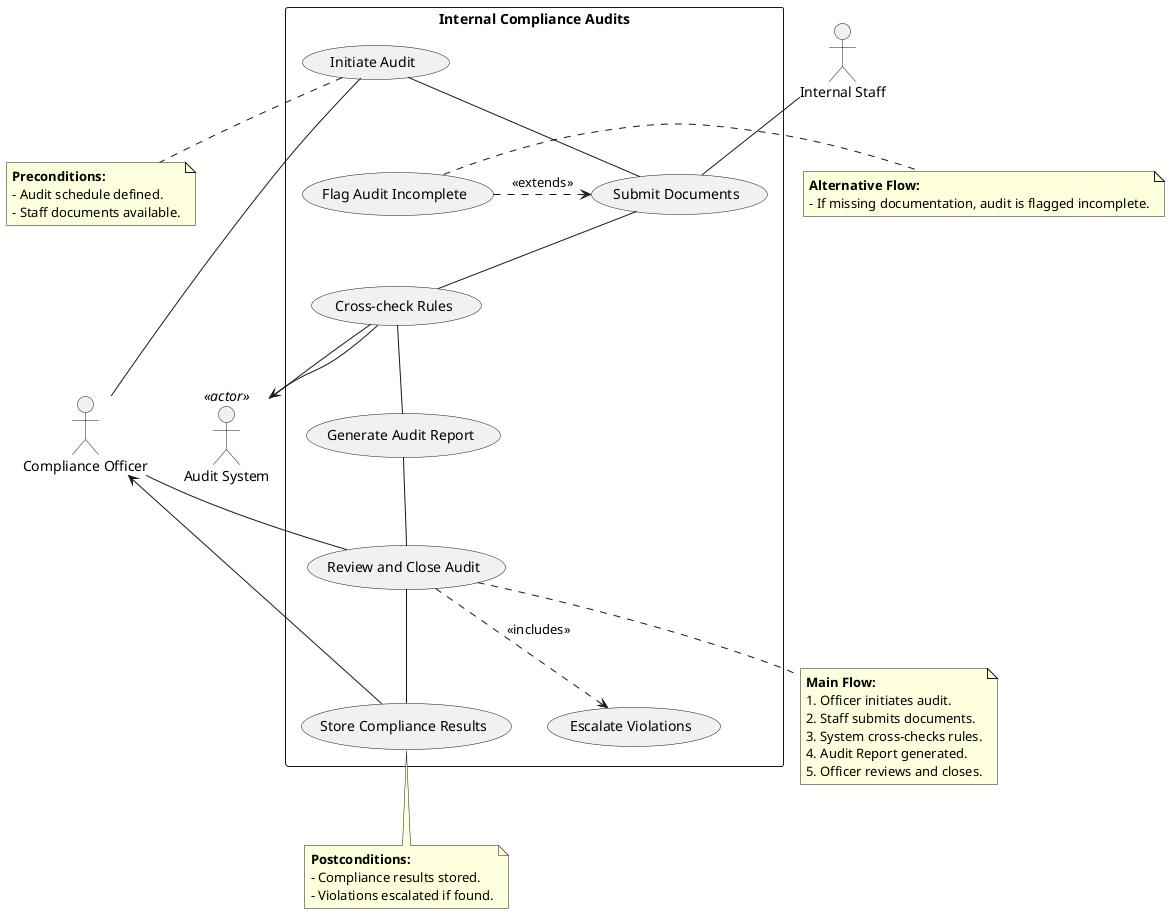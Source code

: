 @startuml
' Use the default top-to-bottom layout

actor "Compliance Officer" as Officer
actor "Internal Staff" as Staff
actor "Audit System" as AuditSystem <<actor>>

rectangle "Internal Compliance Audits" {
    usecase "Initiate Audit" as UC_Initiate
    usecase "Submit Documents" as UC_SubmitDocs
    usecase "Cross-check Rules" as UC_CrossCheck
    usecase "Generate Audit Report" as UC_Report
    usecase "Review and Close Audit" as UC_Review
    usecase "Escalate Violations" as UC_Escalate
    usecase "Flag Audit Incomplete" as UC_FlagIncomplete
    usecase "Store Compliance Results" as UC_StoreResults
}

'--- Associations ---'
Officer -- UC_Initiate
Staff -- UC_SubmitDocs
Officer -- UC_Review
AuditSystem -- UC_CrossCheck

'--- Flow ---'
UC_Initiate -- UC_SubmitDocs
UC_SubmitDocs -- UC_CrossCheck
UC_CrossCheck -- UC_Report
UC_Report -- UC_Review
UC_Review -- UC_StoreResults

'--- Includes (Subflows) ---'
UC_Review ..> UC_Escalate : <<includes>>

'--- Extends (Alternative Flows) ---'
UC_FlagIncomplete .> UC_SubmitDocs : <<extends>>

'--- System to System Interaction ---'
UC_CrossCheck --> AuditSystem
UC_StoreResults --> Officer

'--- Notes for Context ---'
note bottom of UC_Initiate
**Preconditions:**
- Audit schedule defined.
- Staff documents available.
end note

note bottom of UC_Review
**Main Flow:**
1. Officer initiates audit.
2. Staff submits documents.
3. System cross-checks rules.
4. Audit Report generated.
5. Officer reviews and closes.
end note

note right of UC_FlagIncomplete
**Alternative Flow:**
- If missing documentation, audit is flagged incomplete.
end note

note bottom of UC_StoreResults
**Postconditions:**
- Compliance results stored.
- Violations escalated if found.
end note
@enduml
